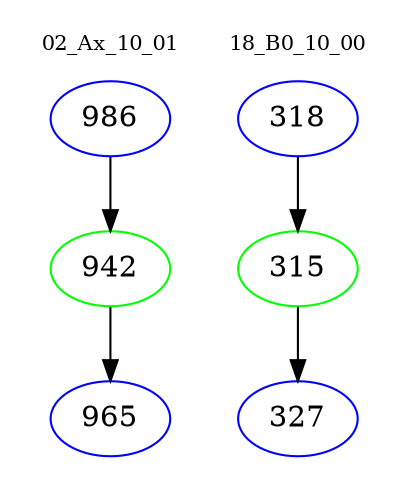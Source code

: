 digraph{
subgraph cluster_0 {
color = white
label = "02_Ax_10_01";
fontsize=10;
T0_986 [label="986", color="blue"]
T0_986 -> T0_942 [color="black"]
T0_942 [label="942", color="green"]
T0_942 -> T0_965 [color="black"]
T0_965 [label="965", color="blue"]
}
subgraph cluster_1 {
color = white
label = "18_B0_10_00";
fontsize=10;
T1_318 [label="318", color="blue"]
T1_318 -> T1_315 [color="black"]
T1_315 [label="315", color="green"]
T1_315 -> T1_327 [color="black"]
T1_327 [label="327", color="blue"]
}
}
